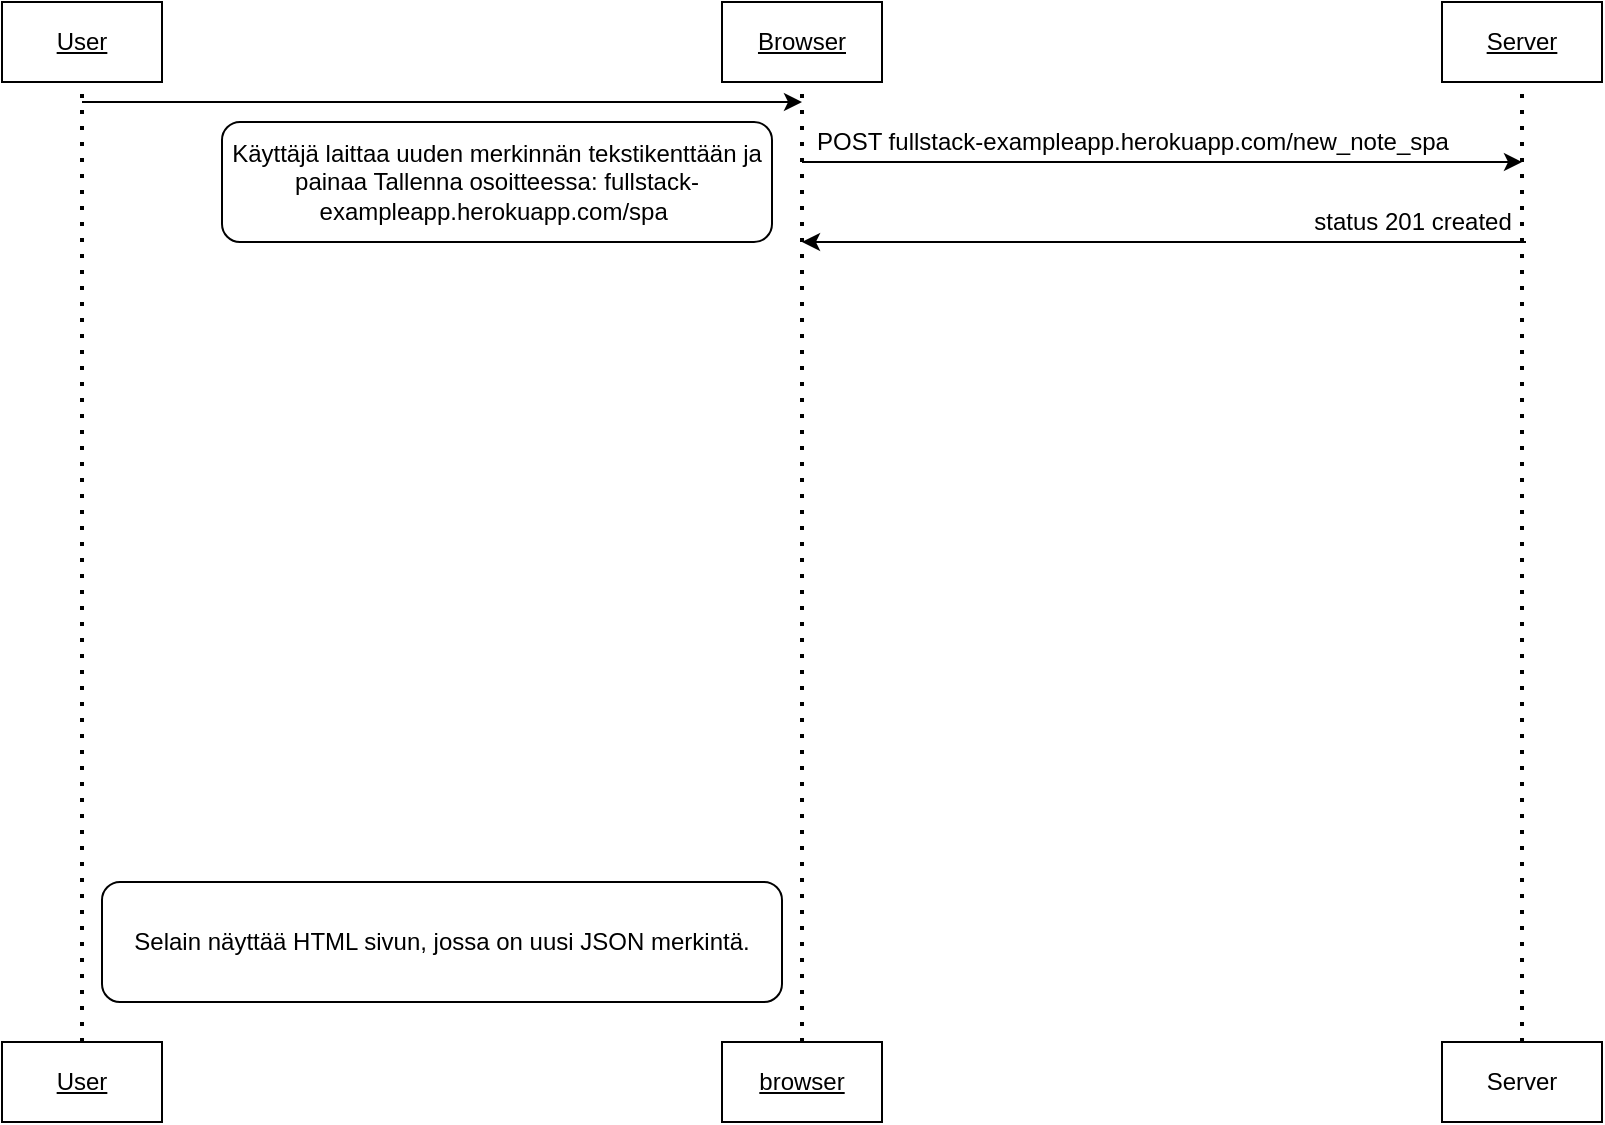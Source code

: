 <mxfile version="13.7.3" type="device"><diagram id="-N1jwQIxOoSoW8Y0FPxZ" name="Page-1"><mxGraphModel dx="1086" dy="577" grid="1" gridSize="10" guides="1" tooltips="1" connect="1" arrows="1" fold="1" page="1" pageScale="1" pageWidth="850" pageHeight="1100" math="0" shadow="0"><root><mxCell id="0"/><mxCell id="1" parent="0"/><mxCell id="JSX2kLnaL7vbXi6F4MDq-1" value="&lt;u&gt;User&lt;/u&gt;" style="rounded=0;whiteSpace=wrap;html=1;" parent="1" vertex="1"><mxGeometry x="40" width="80" height="40" as="geometry"/></mxCell><mxCell id="JSX2kLnaL7vbXi6F4MDq-2" value="&lt;u&gt;User&lt;/u&gt;" style="rounded=0;whiteSpace=wrap;html=1;" parent="1" vertex="1"><mxGeometry x="40" y="520" width="80" height="40" as="geometry"/></mxCell><mxCell id="JSX2kLnaL7vbXi6F4MDq-3" value="&lt;u&gt;Server&lt;/u&gt;" style="rounded=0;whiteSpace=wrap;html=1;" parent="1" vertex="1"><mxGeometry x="760" width="80" height="40" as="geometry"/></mxCell><mxCell id="JSX2kLnaL7vbXi6F4MDq-5" value="&lt;u&gt;Browser&lt;/u&gt;" style="rounded=0;whiteSpace=wrap;html=1;" parent="1" vertex="1"><mxGeometry x="400" width="80" height="40" as="geometry"/></mxCell><mxCell id="JSX2kLnaL7vbXi6F4MDq-6" value="&lt;u&gt;browser&lt;/u&gt;" style="rounded=0;whiteSpace=wrap;html=1;" parent="1" vertex="1"><mxGeometry x="400" y="520" width="80" height="40" as="geometry"/></mxCell><mxCell id="JSX2kLnaL7vbXi6F4MDq-8" value="Server" style="rounded=0;whiteSpace=wrap;html=1;" parent="1" vertex="1"><mxGeometry x="760" y="520" width="80" height="40" as="geometry"/></mxCell><mxCell id="JSX2kLnaL7vbXi6F4MDq-9" value="" style="endArrow=none;dashed=1;html=1;dashPattern=1 3;strokeWidth=2;entryX=0.5;entryY=1;entryDx=0;entryDy=0;exitX=0.5;exitY=0;exitDx=0;exitDy=0;" parent="1" source="JSX2kLnaL7vbXi6F4MDq-6" target="JSX2kLnaL7vbXi6F4MDq-5" edge="1"><mxGeometry width="50" height="50" relative="1" as="geometry"><mxPoint x="400" y="320" as="sourcePoint"/><mxPoint x="450" y="270" as="targetPoint"/></mxGeometry></mxCell><mxCell id="JSX2kLnaL7vbXi6F4MDq-10" value="" style="endArrow=none;dashed=1;html=1;dashPattern=1 3;strokeWidth=2;exitX=0.5;exitY=0;exitDx=0;exitDy=0;entryX=0.5;entryY=1;entryDx=0;entryDy=0;" parent="1" source="JSX2kLnaL7vbXi6F4MDq-2" target="JSX2kLnaL7vbXi6F4MDq-1" edge="1"><mxGeometry width="50" height="50" relative="1" as="geometry"><mxPoint x="400" y="320" as="sourcePoint"/><mxPoint x="450" y="270" as="targetPoint"/></mxGeometry></mxCell><mxCell id="JSX2kLnaL7vbXi6F4MDq-11" value="" style="endArrow=none;dashed=1;html=1;dashPattern=1 3;strokeWidth=2;entryX=0.5;entryY=1;entryDx=0;entryDy=0;exitX=0.5;exitY=0;exitDx=0;exitDy=0;" parent="1" source="JSX2kLnaL7vbXi6F4MDq-8" target="JSX2kLnaL7vbXi6F4MDq-3" edge="1"><mxGeometry width="50" height="50" relative="1" as="geometry"><mxPoint x="800" y="478" as="sourcePoint"/><mxPoint x="450" y="270" as="targetPoint"/></mxGeometry></mxCell><mxCell id="JSX2kLnaL7vbXi6F4MDq-12" value="" style="endArrow=classic;html=1;" parent="1" edge="1"><mxGeometry width="50" height="50" relative="1" as="geometry"><mxPoint x="80" y="50" as="sourcePoint"/><mxPoint x="440" y="50" as="targetPoint"/></mxGeometry></mxCell><mxCell id="JSX2kLnaL7vbXi6F4MDq-13" value="Käyttäjä laittaa uuden merkinnän tekstikenttään ja painaa Tallenna osoitteessa: fullstack-exampleapp.herokuapp.com/spa&amp;nbsp;" style="rounded=1;whiteSpace=wrap;html=1;" parent="1" vertex="1"><mxGeometry x="150" y="60" width="275" height="60" as="geometry"/></mxCell><mxCell id="JSX2kLnaL7vbXi6F4MDq-15" value="" style="endArrow=classic;html=1;" parent="1" edge="1"><mxGeometry width="50" height="50" relative="1" as="geometry"><mxPoint x="440" y="80" as="sourcePoint"/><mxPoint x="800" y="80" as="targetPoint"/></mxGeometry></mxCell><mxCell id="JSX2kLnaL7vbXi6F4MDq-20" value="" style="endArrow=classic;html=1;" parent="1" edge="1"><mxGeometry width="50" height="50" relative="1" as="geometry"><mxPoint x="802" y="120" as="sourcePoint"/><mxPoint x="440" y="120" as="targetPoint"/></mxGeometry></mxCell><mxCell id="JSX2kLnaL7vbXi6F4MDq-22" value="POST fullstack-exampleapp.herokuapp.com/new_note_spa" style="text;html=1;align=center;verticalAlign=middle;resizable=0;points=[];autosize=1;" parent="1" vertex="1"><mxGeometry x="440" y="60" width="330" height="20" as="geometry"/></mxCell><mxCell id="JSX2kLnaL7vbXi6F4MDq-23" value="status 201 created" style="text;html=1;align=center;verticalAlign=middle;resizable=0;points=[];autosize=1;" parent="1" vertex="1"><mxGeometry x="690" y="100" width="110" height="20" as="geometry"/></mxCell><mxCell id="JSX2kLnaL7vbXi6F4MDq-34" value="Selain näyttää HTML sivun, jossa on uusi JSON merkintä." style="rounded=1;whiteSpace=wrap;html=1;" parent="1" vertex="1"><mxGeometry x="90" y="440" width="340" height="60" as="geometry"/></mxCell></root></mxGraphModel></diagram></mxfile>